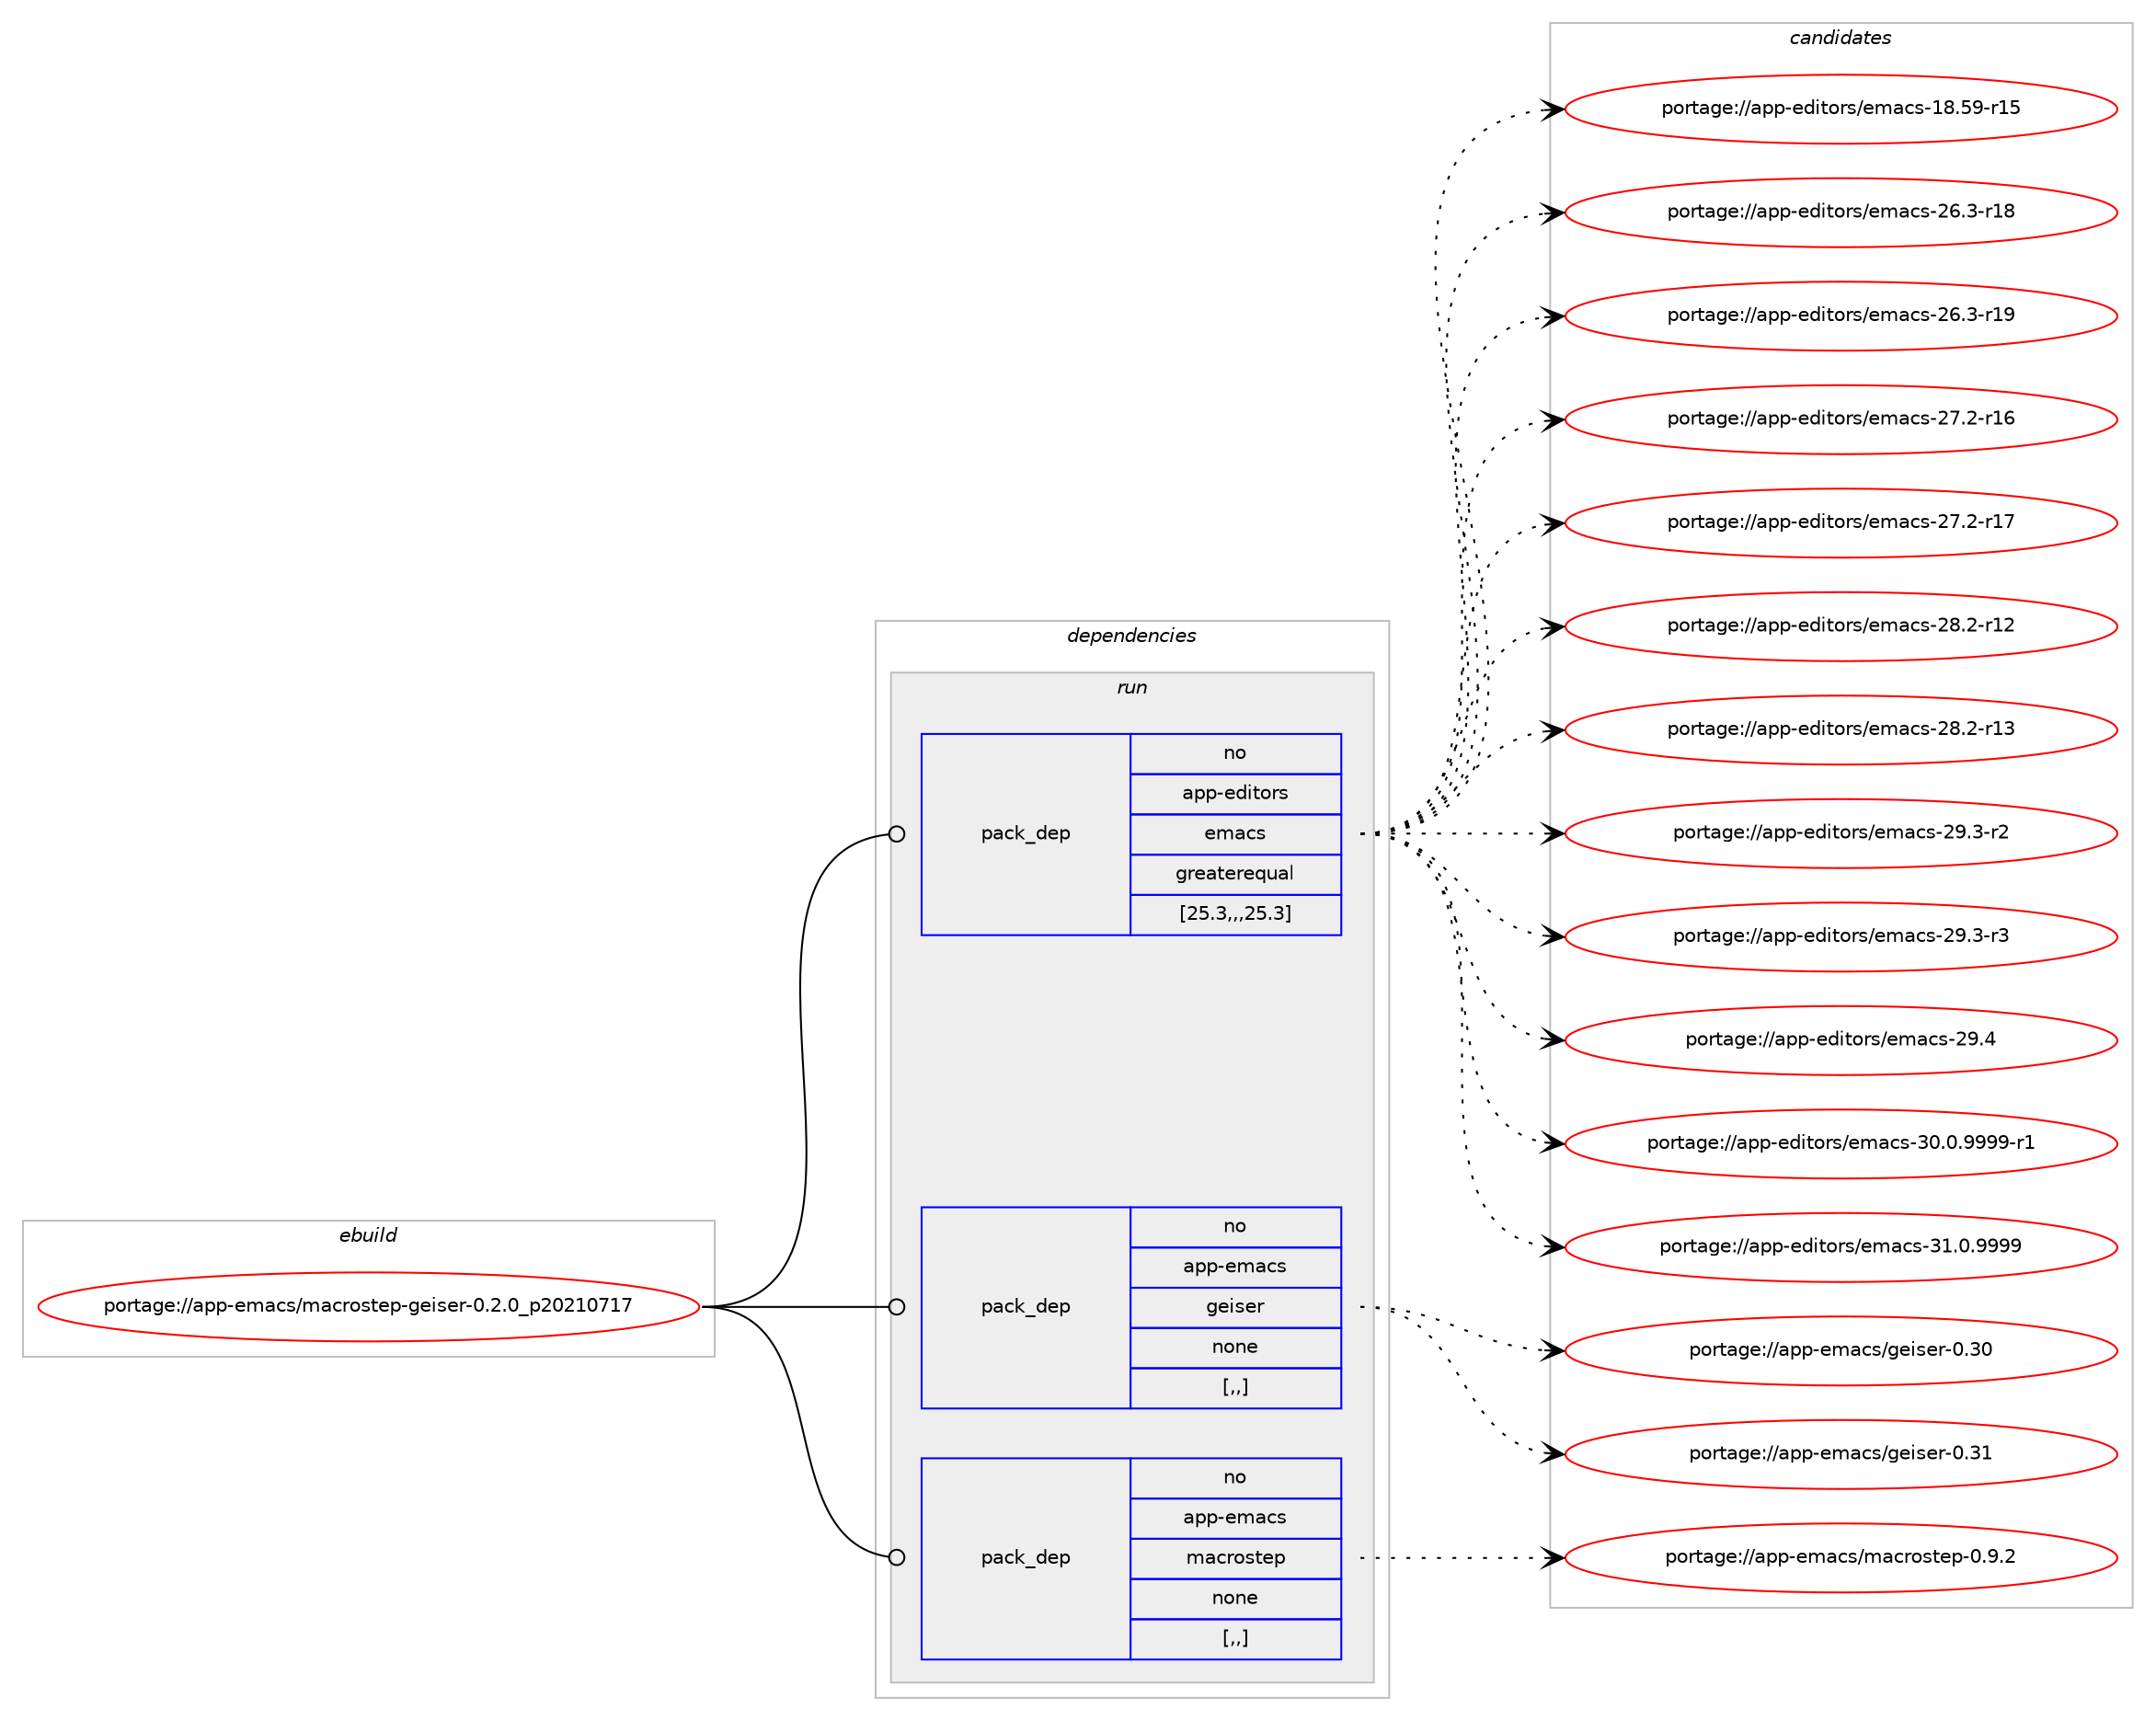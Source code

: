 digraph prolog {

# *************
# Graph options
# *************

newrank=true;
concentrate=true;
compound=true;
graph [rankdir=LR,fontname=Helvetica,fontsize=10,ranksep=1.5];#, ranksep=2.5, nodesep=0.2];
edge  [arrowhead=vee];
node  [fontname=Helvetica,fontsize=10];

# **********
# The ebuild
# **********

subgraph cluster_leftcol {
color=gray;
rank=same;
label=<<i>ebuild</i>>;
id [label="portage://app-emacs/macrostep-geiser-0.2.0_p20210717", color=red, width=4, href="../app-emacs/macrostep-geiser-0.2.0_p20210717.svg"];
}

# ****************
# The dependencies
# ****************

subgraph cluster_midcol {
color=gray;
label=<<i>dependencies</i>>;
subgraph cluster_compile {
fillcolor="#eeeeee";
style=filled;
label=<<i>compile</i>>;
}
subgraph cluster_compileandrun {
fillcolor="#eeeeee";
style=filled;
label=<<i>compile and run</i>>;
}
subgraph cluster_run {
fillcolor="#eeeeee";
style=filled;
label=<<i>run</i>>;
subgraph pack16218 {
dependency22415 [label=<<TABLE BORDER="0" CELLBORDER="1" CELLSPACING="0" CELLPADDING="4" WIDTH="220"><TR><TD ROWSPAN="6" CELLPADDING="30">pack_dep</TD></TR><TR><TD WIDTH="110">no</TD></TR><TR><TD>app-editors</TD></TR><TR><TD>emacs</TD></TR><TR><TD>greaterequal</TD></TR><TR><TD>[25.3,,,25.3]</TD></TR></TABLE>>, shape=none, color=blue];
}
id:e -> dependency22415:w [weight=20,style="solid",arrowhead="odot"];
subgraph pack16219 {
dependency22416 [label=<<TABLE BORDER="0" CELLBORDER="1" CELLSPACING="0" CELLPADDING="4" WIDTH="220"><TR><TD ROWSPAN="6" CELLPADDING="30">pack_dep</TD></TR><TR><TD WIDTH="110">no</TD></TR><TR><TD>app-emacs</TD></TR><TR><TD>geiser</TD></TR><TR><TD>none</TD></TR><TR><TD>[,,]</TD></TR></TABLE>>, shape=none, color=blue];
}
id:e -> dependency22416:w [weight=20,style="solid",arrowhead="odot"];
subgraph pack16220 {
dependency22417 [label=<<TABLE BORDER="0" CELLBORDER="1" CELLSPACING="0" CELLPADDING="4" WIDTH="220"><TR><TD ROWSPAN="6" CELLPADDING="30">pack_dep</TD></TR><TR><TD WIDTH="110">no</TD></TR><TR><TD>app-emacs</TD></TR><TR><TD>macrostep</TD></TR><TR><TD>none</TD></TR><TR><TD>[,,]</TD></TR></TABLE>>, shape=none, color=blue];
}
id:e -> dependency22417:w [weight=20,style="solid",arrowhead="odot"];
}
}

# **************
# The candidates
# **************

subgraph cluster_choices {
rank=same;
color=gray;
label=<<i>candidates</i>>;

subgraph choice16218 {
color=black;
nodesep=1;
choice9711211245101100105116111114115471011099799115454956465357451144953 [label="portage://app-editors/emacs-18.59-r15", color=red, width=4,href="../app-editors/emacs-18.59-r15.svg"];
choice97112112451011001051161111141154710110997991154550544651451144956 [label="portage://app-editors/emacs-26.3-r18", color=red, width=4,href="../app-editors/emacs-26.3-r18.svg"];
choice97112112451011001051161111141154710110997991154550544651451144957 [label="portage://app-editors/emacs-26.3-r19", color=red, width=4,href="../app-editors/emacs-26.3-r19.svg"];
choice97112112451011001051161111141154710110997991154550554650451144954 [label="portage://app-editors/emacs-27.2-r16", color=red, width=4,href="../app-editors/emacs-27.2-r16.svg"];
choice97112112451011001051161111141154710110997991154550554650451144955 [label="portage://app-editors/emacs-27.2-r17", color=red, width=4,href="../app-editors/emacs-27.2-r17.svg"];
choice97112112451011001051161111141154710110997991154550564650451144950 [label="portage://app-editors/emacs-28.2-r12", color=red, width=4,href="../app-editors/emacs-28.2-r12.svg"];
choice97112112451011001051161111141154710110997991154550564650451144951 [label="portage://app-editors/emacs-28.2-r13", color=red, width=4,href="../app-editors/emacs-28.2-r13.svg"];
choice971121124510110010511611111411547101109979911545505746514511450 [label="portage://app-editors/emacs-29.3-r2", color=red, width=4,href="../app-editors/emacs-29.3-r2.svg"];
choice971121124510110010511611111411547101109979911545505746514511451 [label="portage://app-editors/emacs-29.3-r3", color=red, width=4,href="../app-editors/emacs-29.3-r3.svg"];
choice97112112451011001051161111141154710110997991154550574652 [label="portage://app-editors/emacs-29.4", color=red, width=4,href="../app-editors/emacs-29.4.svg"];
choice9711211245101100105116111114115471011099799115455148464846575757574511449 [label="portage://app-editors/emacs-30.0.9999-r1", color=red, width=4,href="../app-editors/emacs-30.0.9999-r1.svg"];
choice971121124510110010511611111411547101109979911545514946484657575757 [label="portage://app-editors/emacs-31.0.9999", color=red, width=4,href="../app-editors/emacs-31.0.9999.svg"];
dependency22415:e -> choice9711211245101100105116111114115471011099799115454956465357451144953:w [style=dotted,weight="100"];
dependency22415:e -> choice97112112451011001051161111141154710110997991154550544651451144956:w [style=dotted,weight="100"];
dependency22415:e -> choice97112112451011001051161111141154710110997991154550544651451144957:w [style=dotted,weight="100"];
dependency22415:e -> choice97112112451011001051161111141154710110997991154550554650451144954:w [style=dotted,weight="100"];
dependency22415:e -> choice97112112451011001051161111141154710110997991154550554650451144955:w [style=dotted,weight="100"];
dependency22415:e -> choice97112112451011001051161111141154710110997991154550564650451144950:w [style=dotted,weight="100"];
dependency22415:e -> choice97112112451011001051161111141154710110997991154550564650451144951:w [style=dotted,weight="100"];
dependency22415:e -> choice971121124510110010511611111411547101109979911545505746514511450:w [style=dotted,weight="100"];
dependency22415:e -> choice971121124510110010511611111411547101109979911545505746514511451:w [style=dotted,weight="100"];
dependency22415:e -> choice97112112451011001051161111141154710110997991154550574652:w [style=dotted,weight="100"];
dependency22415:e -> choice9711211245101100105116111114115471011099799115455148464846575757574511449:w [style=dotted,weight="100"];
dependency22415:e -> choice971121124510110010511611111411547101109979911545514946484657575757:w [style=dotted,weight="100"];
}
subgraph choice16219 {
color=black;
nodesep=1;
choice97112112451011099799115471031011051151011144548465148 [label="portage://app-emacs/geiser-0.30", color=red, width=4,href="../app-emacs/geiser-0.30.svg"];
choice97112112451011099799115471031011051151011144548465149 [label="portage://app-emacs/geiser-0.31", color=red, width=4,href="../app-emacs/geiser-0.31.svg"];
dependency22416:e -> choice97112112451011099799115471031011051151011144548465148:w [style=dotted,weight="100"];
dependency22416:e -> choice97112112451011099799115471031011051151011144548465149:w [style=dotted,weight="100"];
}
subgraph choice16220 {
color=black;
nodesep=1;
choice97112112451011099799115471099799114111115116101112454846574650 [label="portage://app-emacs/macrostep-0.9.2", color=red, width=4,href="../app-emacs/macrostep-0.9.2.svg"];
dependency22417:e -> choice97112112451011099799115471099799114111115116101112454846574650:w [style=dotted,weight="100"];
}
}

}

